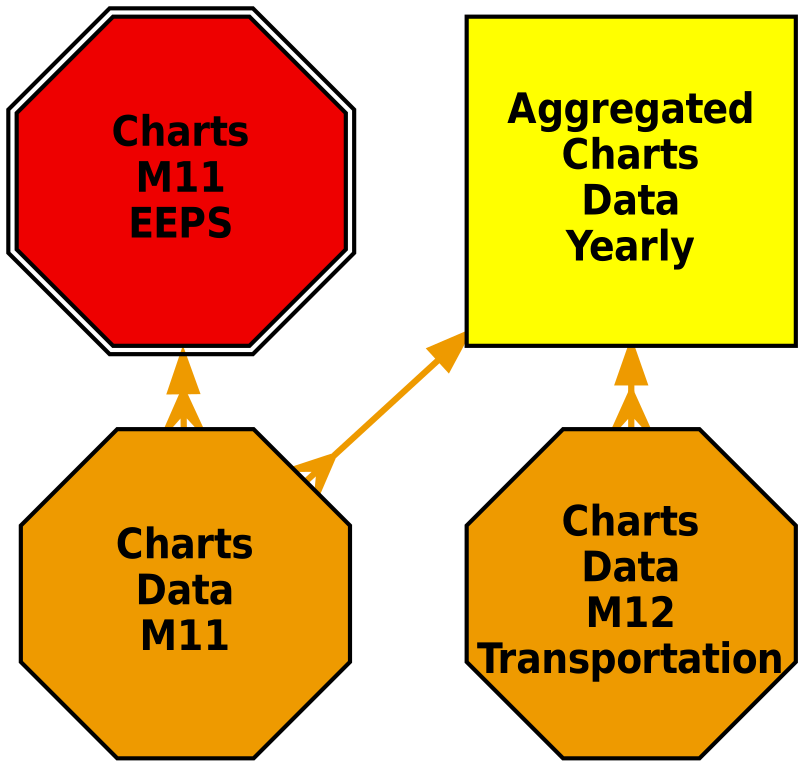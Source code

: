 digraph dependencies {
layers="one:two:three";
outputorder="edgesfirst";
nodesep=0.75;
Charts_M11_EEPS [layer="two"] [style="filled"] [height="2.2"] [shape="doubleoctagon"] [fontsize="20"] [fillcolor="red2"] [fontname="Helvetica-Narrow-Bold"] [fixedsize="true"] [label="Charts\nM11\nEEPS"] [width="2.2"] [penwidth="2"];
Charts_Data_M11 [layer="two"] [style="filled"] [height="2.2"] [shape="octagon"] [fontsize="20"] [fillcolor="orange2"] [fontname="Helvetica-Narrow-Bold"] [fixedsize="true"] [label="Charts\nData\nM11"] [width="2.2"] [penwidth="2"];
Aggregated_Charts_Data_Yearly -> Charts_Data_M11 [layer="one"] [arrowhead="crow"] [color="orange2"] [arrowsize="1.75"] [dir="both"] [penwidth="3"];
Charts_M11_EEPS -> Charts_Data_M11 [layer="one"] [arrowhead="crow"] [color="orange2"] [arrowsize="1.75"] [dir="both"] [penwidth="3"];
Charts_Data_M12_Transportation [layer="two"] [style="filled"] [height="2.2"] [shape="octagon"] [fontsize="20"] [fillcolor="orange2"] [fontname="Helvetica-Narrow-Bold"] [fixedsize="true"] [label="Charts\nData\nM12\nTransportation"] [width="2.2"] [penwidth="2"];
Aggregated_Charts_Data_Yearly -> Charts_Data_M12_Transportation [layer="one"] [arrowhead="crow"] [color="orange2"] [arrowsize="1.75"] [dir="both"] [penwidth="3"];
Aggregated_Charts_Data_Yearly [layer="two"] [style="filled"] [height="2.2"] [shape="box"] [fontsize="20"] [fillcolor="yellow"] [fontname="Helvetica-Narrow-Bold"] [fixedsize="true"] [label="Aggregated\nCharts\nData\nYearly"] [width="2.2"] [penwidth="2"];
}